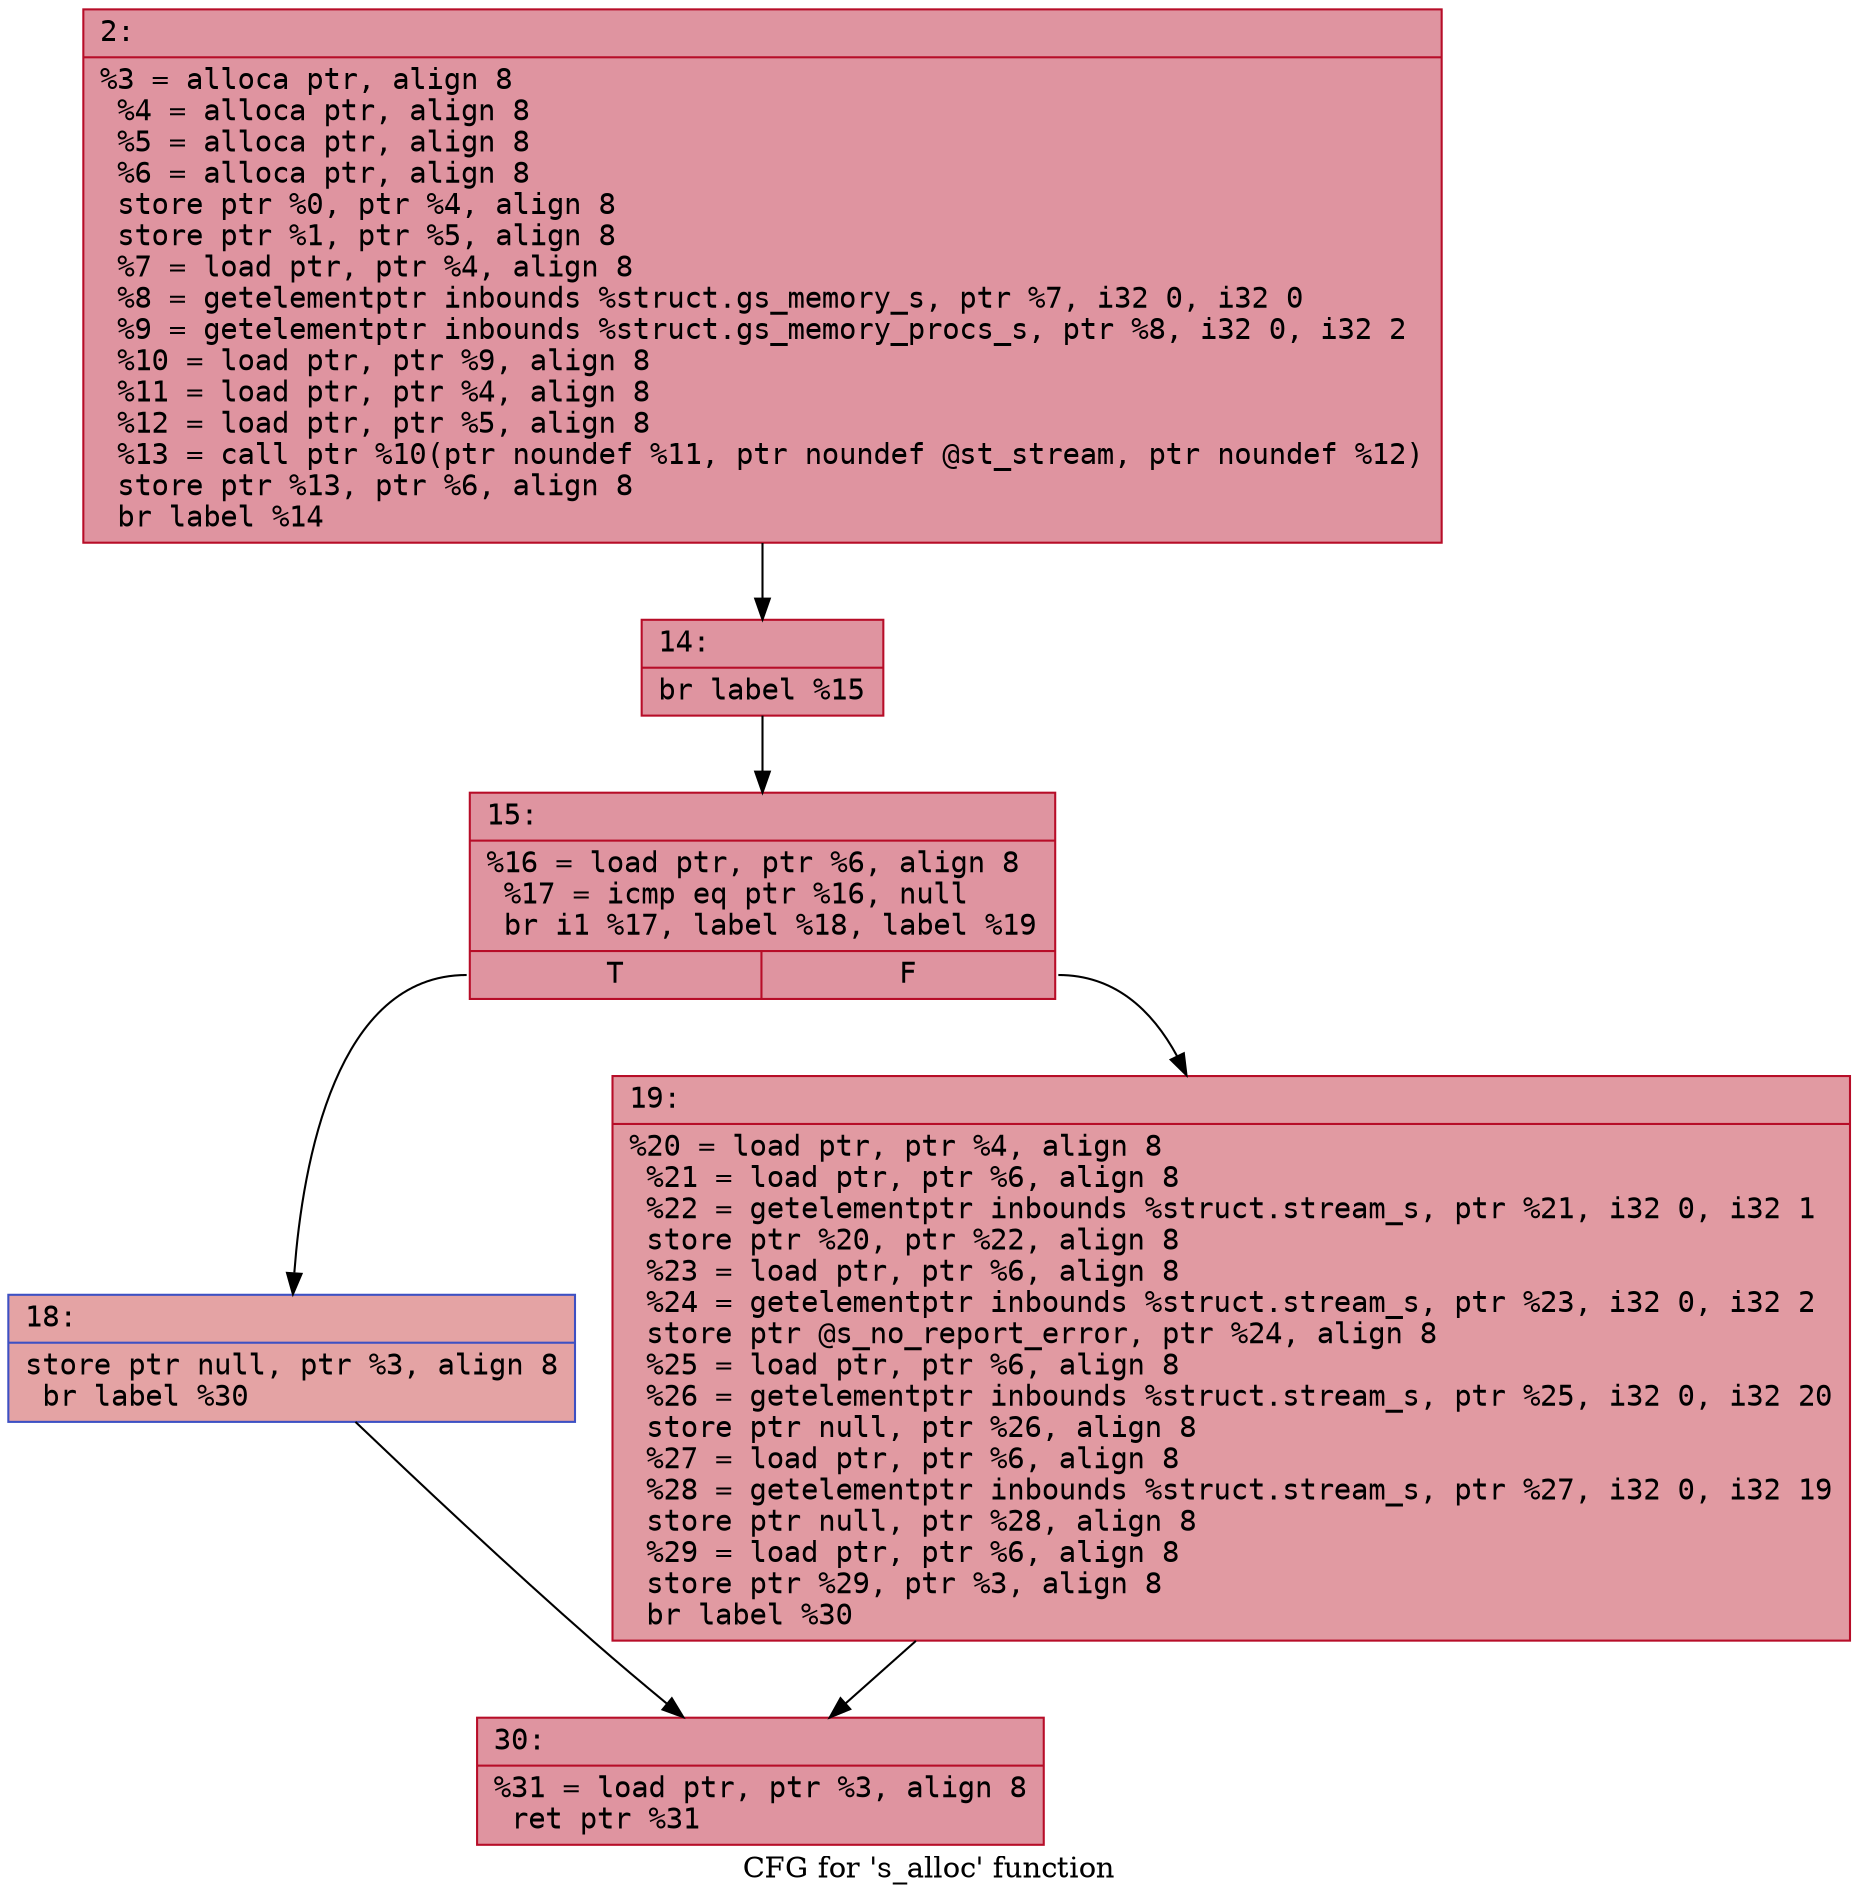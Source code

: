 digraph "CFG for 's_alloc' function" {
	label="CFG for 's_alloc' function";

	Node0x60000320e580 [shape=record,color="#b70d28ff", style=filled, fillcolor="#b70d2870" fontname="Courier",label="{2:\l|  %3 = alloca ptr, align 8\l  %4 = alloca ptr, align 8\l  %5 = alloca ptr, align 8\l  %6 = alloca ptr, align 8\l  store ptr %0, ptr %4, align 8\l  store ptr %1, ptr %5, align 8\l  %7 = load ptr, ptr %4, align 8\l  %8 = getelementptr inbounds %struct.gs_memory_s, ptr %7, i32 0, i32 0\l  %9 = getelementptr inbounds %struct.gs_memory_procs_s, ptr %8, i32 0, i32 2\l  %10 = load ptr, ptr %9, align 8\l  %11 = load ptr, ptr %4, align 8\l  %12 = load ptr, ptr %5, align 8\l  %13 = call ptr %10(ptr noundef %11, ptr noundef @st_stream, ptr noundef %12)\l  store ptr %13, ptr %6, align 8\l  br label %14\l}"];
	Node0x60000320e580 -> Node0x60000320e5d0[tooltip="2 -> 14\nProbability 100.00%" ];
	Node0x60000320e5d0 [shape=record,color="#b70d28ff", style=filled, fillcolor="#b70d2870" fontname="Courier",label="{14:\l|  br label %15\l}"];
	Node0x60000320e5d0 -> Node0x60000320e620[tooltip="14 -> 15\nProbability 100.00%" ];
	Node0x60000320e620 [shape=record,color="#b70d28ff", style=filled, fillcolor="#b70d2870" fontname="Courier",label="{15:\l|  %16 = load ptr, ptr %6, align 8\l  %17 = icmp eq ptr %16, null\l  br i1 %17, label %18, label %19\l|{<s0>T|<s1>F}}"];
	Node0x60000320e620:s0 -> Node0x60000320e670[tooltip="15 -> 18\nProbability 37.50%" ];
	Node0x60000320e620:s1 -> Node0x60000320e6c0[tooltip="15 -> 19\nProbability 62.50%" ];
	Node0x60000320e670 [shape=record,color="#3d50c3ff", style=filled, fillcolor="#c32e3170" fontname="Courier",label="{18:\l|  store ptr null, ptr %3, align 8\l  br label %30\l}"];
	Node0x60000320e670 -> Node0x60000320e710[tooltip="18 -> 30\nProbability 100.00%" ];
	Node0x60000320e6c0 [shape=record,color="#b70d28ff", style=filled, fillcolor="#bb1b2c70" fontname="Courier",label="{19:\l|  %20 = load ptr, ptr %4, align 8\l  %21 = load ptr, ptr %6, align 8\l  %22 = getelementptr inbounds %struct.stream_s, ptr %21, i32 0, i32 1\l  store ptr %20, ptr %22, align 8\l  %23 = load ptr, ptr %6, align 8\l  %24 = getelementptr inbounds %struct.stream_s, ptr %23, i32 0, i32 2\l  store ptr @s_no_report_error, ptr %24, align 8\l  %25 = load ptr, ptr %6, align 8\l  %26 = getelementptr inbounds %struct.stream_s, ptr %25, i32 0, i32 20\l  store ptr null, ptr %26, align 8\l  %27 = load ptr, ptr %6, align 8\l  %28 = getelementptr inbounds %struct.stream_s, ptr %27, i32 0, i32 19\l  store ptr null, ptr %28, align 8\l  %29 = load ptr, ptr %6, align 8\l  store ptr %29, ptr %3, align 8\l  br label %30\l}"];
	Node0x60000320e6c0 -> Node0x60000320e710[tooltip="19 -> 30\nProbability 100.00%" ];
	Node0x60000320e710 [shape=record,color="#b70d28ff", style=filled, fillcolor="#b70d2870" fontname="Courier",label="{30:\l|  %31 = load ptr, ptr %3, align 8\l  ret ptr %31\l}"];
}
